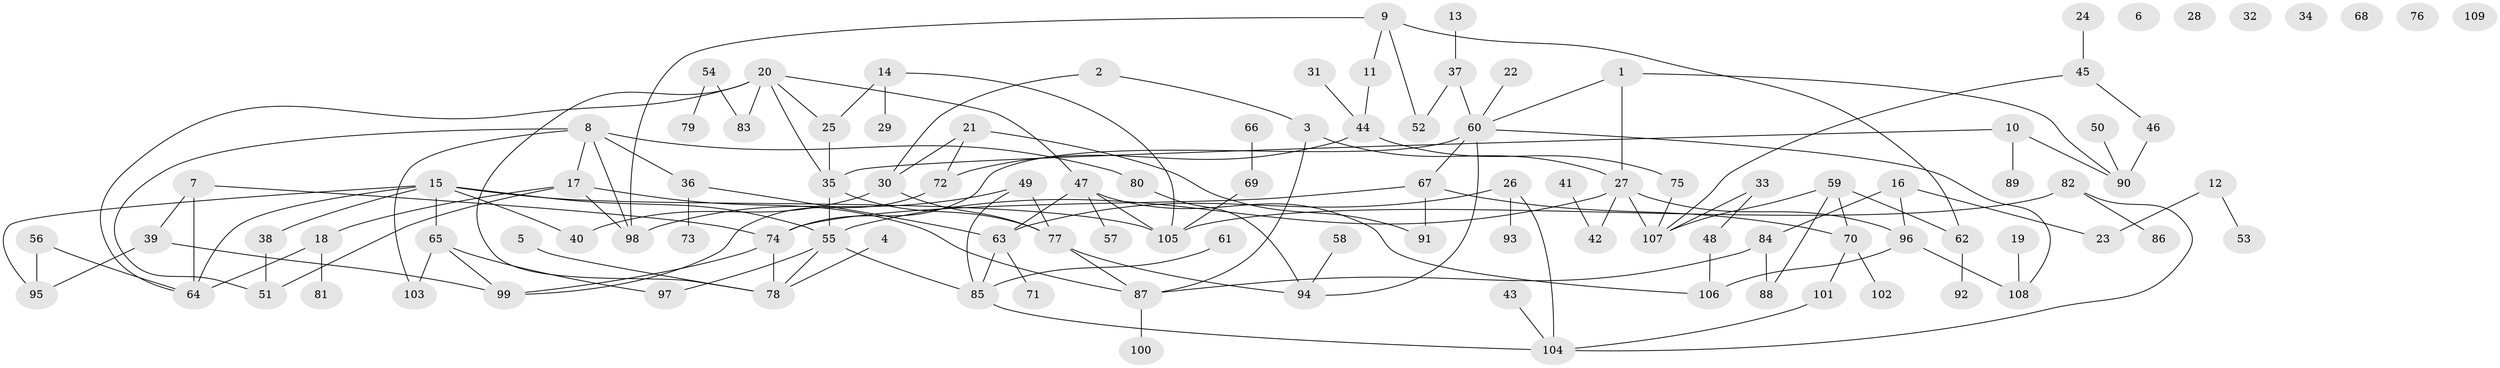 // coarse degree distribution, {1: 0.23684210526315788, 0: 0.09210526315789473, 7: 0.05263157894736842, 2: 0.2631578947368421, 3: 0.10526315789473684, 8: 0.013157894736842105, 4: 0.07894736842105263, 6: 0.02631578947368421, 5: 0.13157894736842105}
// Generated by graph-tools (version 1.1) at 2025/43/03/04/25 21:43:25]
// undirected, 109 vertices, 145 edges
graph export_dot {
graph [start="1"]
  node [color=gray90,style=filled];
  1;
  2;
  3;
  4;
  5;
  6;
  7;
  8;
  9;
  10;
  11;
  12;
  13;
  14;
  15;
  16;
  17;
  18;
  19;
  20;
  21;
  22;
  23;
  24;
  25;
  26;
  27;
  28;
  29;
  30;
  31;
  32;
  33;
  34;
  35;
  36;
  37;
  38;
  39;
  40;
  41;
  42;
  43;
  44;
  45;
  46;
  47;
  48;
  49;
  50;
  51;
  52;
  53;
  54;
  55;
  56;
  57;
  58;
  59;
  60;
  61;
  62;
  63;
  64;
  65;
  66;
  67;
  68;
  69;
  70;
  71;
  72;
  73;
  74;
  75;
  76;
  77;
  78;
  79;
  80;
  81;
  82;
  83;
  84;
  85;
  86;
  87;
  88;
  89;
  90;
  91;
  92;
  93;
  94;
  95;
  96;
  97;
  98;
  99;
  100;
  101;
  102;
  103;
  104;
  105;
  106;
  107;
  108;
  109;
  1 -- 27;
  1 -- 60;
  1 -- 90;
  2 -- 3;
  2 -- 30;
  3 -- 27;
  3 -- 87;
  4 -- 78;
  5 -- 78;
  7 -- 39;
  7 -- 64;
  7 -- 74;
  8 -- 17;
  8 -- 36;
  8 -- 51;
  8 -- 80;
  8 -- 98;
  8 -- 103;
  9 -- 11;
  9 -- 52;
  9 -- 62;
  9 -- 98;
  10 -- 35;
  10 -- 89;
  10 -- 90;
  11 -- 44;
  12 -- 23;
  12 -- 53;
  13 -- 37;
  14 -- 25;
  14 -- 29;
  14 -- 105;
  15 -- 38;
  15 -- 40;
  15 -- 55;
  15 -- 64;
  15 -- 65;
  15 -- 95;
  15 -- 105;
  16 -- 23;
  16 -- 84;
  16 -- 96;
  17 -- 18;
  17 -- 51;
  17 -- 87;
  17 -- 98;
  18 -- 64;
  18 -- 81;
  19 -- 108;
  20 -- 25;
  20 -- 35;
  20 -- 47;
  20 -- 64;
  20 -- 78;
  20 -- 83;
  21 -- 30;
  21 -- 72;
  21 -- 91;
  22 -- 60;
  24 -- 45;
  25 -- 35;
  26 -- 63;
  26 -- 93;
  26 -- 104;
  27 -- 42;
  27 -- 55;
  27 -- 96;
  27 -- 107;
  30 -- 40;
  30 -- 77;
  31 -- 44;
  33 -- 48;
  33 -- 107;
  35 -- 55;
  35 -- 77;
  36 -- 63;
  36 -- 73;
  37 -- 52;
  37 -- 60;
  38 -- 51;
  39 -- 95;
  39 -- 99;
  41 -- 42;
  43 -- 104;
  44 -- 72;
  44 -- 75;
  45 -- 46;
  45 -- 107;
  46 -- 90;
  47 -- 57;
  47 -- 63;
  47 -- 105;
  47 -- 106;
  48 -- 106;
  49 -- 77;
  49 -- 85;
  49 -- 98;
  50 -- 90;
  54 -- 79;
  54 -- 83;
  55 -- 78;
  55 -- 85;
  55 -- 97;
  56 -- 64;
  56 -- 95;
  58 -- 94;
  59 -- 62;
  59 -- 70;
  59 -- 88;
  59 -- 107;
  60 -- 67;
  60 -- 74;
  60 -- 94;
  60 -- 108;
  61 -- 85;
  62 -- 92;
  63 -- 71;
  63 -- 85;
  65 -- 97;
  65 -- 99;
  65 -- 103;
  66 -- 69;
  67 -- 70;
  67 -- 74;
  67 -- 91;
  69 -- 105;
  70 -- 101;
  70 -- 102;
  72 -- 99;
  74 -- 78;
  74 -- 99;
  75 -- 107;
  77 -- 87;
  77 -- 94;
  80 -- 94;
  82 -- 86;
  82 -- 104;
  82 -- 105;
  84 -- 87;
  84 -- 88;
  85 -- 104;
  87 -- 100;
  96 -- 106;
  96 -- 108;
  101 -- 104;
}
